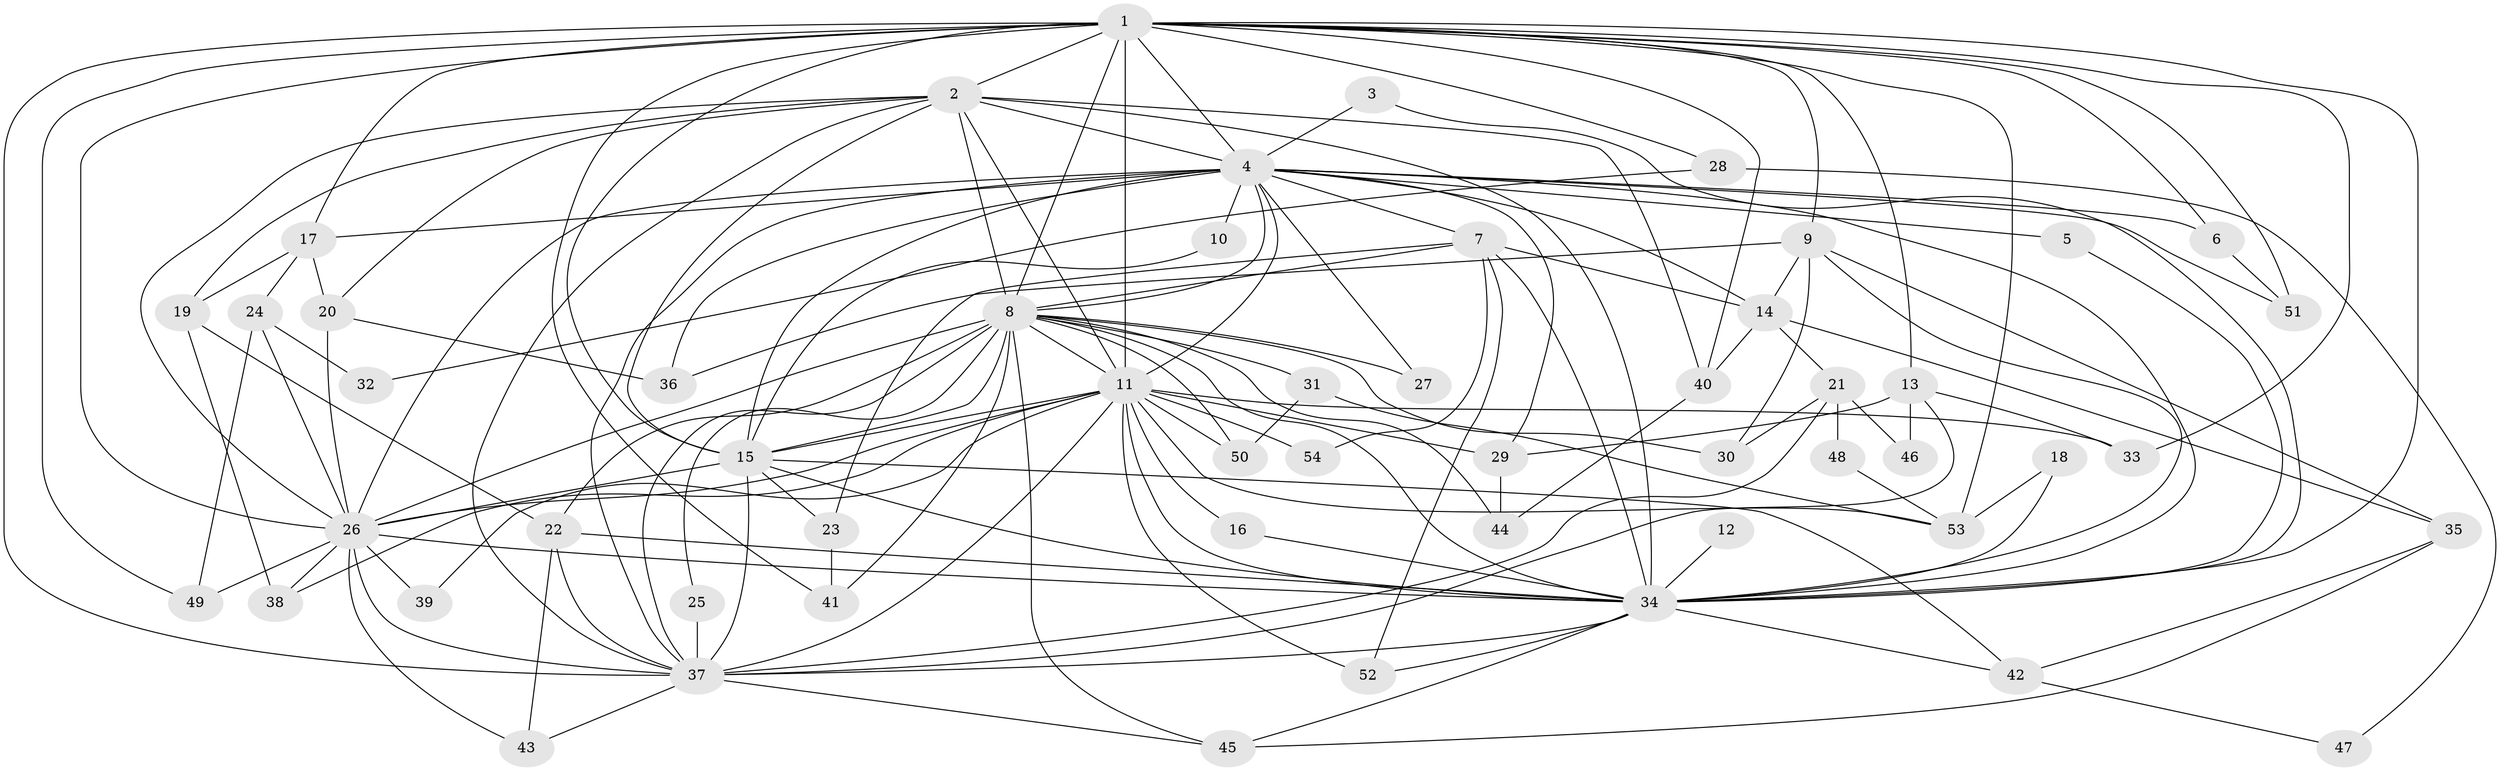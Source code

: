// original degree distribution, {15: 0.011235955056179775, 16: 0.011235955056179775, 13: 0.011235955056179775, 21: 0.02247191011235955, 23: 0.011235955056179775, 19: 0.011235955056179775, 22: 0.011235955056179775, 14: 0.011235955056179775, 18: 0.011235955056179775, 2: 0.4943820224719101, 3: 0.19101123595505617, 6: 0.056179775280898875, 5: 0.033707865168539325, 4: 0.11235955056179775}
// Generated by graph-tools (version 1.1) at 2025/36/03/04/25 23:36:32]
// undirected, 54 vertices, 145 edges
graph export_dot {
  node [color=gray90,style=filled];
  1;
  2;
  3;
  4;
  5;
  6;
  7;
  8;
  9;
  10;
  11;
  12;
  13;
  14;
  15;
  16;
  17;
  18;
  19;
  20;
  21;
  22;
  23;
  24;
  25;
  26;
  27;
  28;
  29;
  30;
  31;
  32;
  33;
  34;
  35;
  36;
  37;
  38;
  39;
  40;
  41;
  42;
  43;
  44;
  45;
  46;
  47;
  48;
  49;
  50;
  51;
  52;
  53;
  54;
  1 -- 2 [weight=2.0];
  1 -- 4 [weight=3.0];
  1 -- 6 [weight=1.0];
  1 -- 8 [weight=2.0];
  1 -- 9 [weight=1.0];
  1 -- 11 [weight=3.0];
  1 -- 13 [weight=1.0];
  1 -- 15 [weight=2.0];
  1 -- 17 [weight=1.0];
  1 -- 26 [weight=2.0];
  1 -- 28 [weight=2.0];
  1 -- 33 [weight=1.0];
  1 -- 34 [weight=2.0];
  1 -- 37 [weight=2.0];
  1 -- 40 [weight=1.0];
  1 -- 41 [weight=1.0];
  1 -- 49 [weight=1.0];
  1 -- 51 [weight=1.0];
  1 -- 53 [weight=2.0];
  2 -- 4 [weight=1.0];
  2 -- 8 [weight=2.0];
  2 -- 11 [weight=1.0];
  2 -- 15 [weight=2.0];
  2 -- 19 [weight=1.0];
  2 -- 20 [weight=1.0];
  2 -- 26 [weight=1.0];
  2 -- 34 [weight=1.0];
  2 -- 37 [weight=1.0];
  2 -- 40 [weight=1.0];
  3 -- 4 [weight=1.0];
  3 -- 34 [weight=1.0];
  4 -- 5 [weight=1.0];
  4 -- 6 [weight=1.0];
  4 -- 7 [weight=1.0];
  4 -- 8 [weight=1.0];
  4 -- 10 [weight=1.0];
  4 -- 11 [weight=1.0];
  4 -- 14 [weight=1.0];
  4 -- 15 [weight=1.0];
  4 -- 17 [weight=2.0];
  4 -- 26 [weight=1.0];
  4 -- 27 [weight=1.0];
  4 -- 29 [weight=1.0];
  4 -- 34 [weight=1.0];
  4 -- 36 [weight=1.0];
  4 -- 37 [weight=1.0];
  4 -- 51 [weight=1.0];
  5 -- 34 [weight=1.0];
  6 -- 51 [weight=1.0];
  7 -- 8 [weight=1.0];
  7 -- 14 [weight=1.0];
  7 -- 23 [weight=1.0];
  7 -- 34 [weight=1.0];
  7 -- 52 [weight=1.0];
  7 -- 54 [weight=1.0];
  8 -- 11 [weight=1.0];
  8 -- 15 [weight=1.0];
  8 -- 22 [weight=1.0];
  8 -- 25 [weight=1.0];
  8 -- 26 [weight=1.0];
  8 -- 27 [weight=1.0];
  8 -- 30 [weight=1.0];
  8 -- 31 [weight=1.0];
  8 -- 34 [weight=1.0];
  8 -- 37 [weight=1.0];
  8 -- 41 [weight=1.0];
  8 -- 44 [weight=1.0];
  8 -- 45 [weight=1.0];
  8 -- 50 [weight=1.0];
  9 -- 14 [weight=1.0];
  9 -- 30 [weight=1.0];
  9 -- 34 [weight=1.0];
  9 -- 35 [weight=1.0];
  9 -- 36 [weight=1.0];
  10 -- 15 [weight=1.0];
  11 -- 15 [weight=1.0];
  11 -- 16 [weight=1.0];
  11 -- 26 [weight=1.0];
  11 -- 29 [weight=1.0];
  11 -- 33 [weight=1.0];
  11 -- 34 [weight=1.0];
  11 -- 37 [weight=1.0];
  11 -- 38 [weight=1.0];
  11 -- 39 [weight=1.0];
  11 -- 50 [weight=1.0];
  11 -- 52 [weight=1.0];
  11 -- 53 [weight=1.0];
  11 -- 54 [weight=1.0];
  12 -- 34 [weight=1.0];
  13 -- 29 [weight=1.0];
  13 -- 33 [weight=1.0];
  13 -- 37 [weight=1.0];
  13 -- 46 [weight=1.0];
  14 -- 21 [weight=1.0];
  14 -- 35 [weight=1.0];
  14 -- 40 [weight=1.0];
  15 -- 23 [weight=1.0];
  15 -- 26 [weight=2.0];
  15 -- 34 [weight=1.0];
  15 -- 37 [weight=2.0];
  15 -- 42 [weight=1.0];
  16 -- 34 [weight=1.0];
  17 -- 19 [weight=1.0];
  17 -- 20 [weight=1.0];
  17 -- 24 [weight=1.0];
  18 -- 34 [weight=1.0];
  18 -- 53 [weight=1.0];
  19 -- 22 [weight=1.0];
  19 -- 38 [weight=1.0];
  20 -- 26 [weight=1.0];
  20 -- 36 [weight=1.0];
  21 -- 30 [weight=1.0];
  21 -- 37 [weight=1.0];
  21 -- 46 [weight=1.0];
  21 -- 48 [weight=1.0];
  22 -- 34 [weight=1.0];
  22 -- 37 [weight=1.0];
  22 -- 43 [weight=1.0];
  23 -- 41 [weight=1.0];
  24 -- 26 [weight=1.0];
  24 -- 32 [weight=1.0];
  24 -- 49 [weight=1.0];
  25 -- 37 [weight=2.0];
  26 -- 34 [weight=1.0];
  26 -- 37 [weight=1.0];
  26 -- 38 [weight=1.0];
  26 -- 39 [weight=1.0];
  26 -- 43 [weight=1.0];
  26 -- 49 [weight=1.0];
  28 -- 32 [weight=1.0];
  28 -- 47 [weight=1.0];
  29 -- 44 [weight=1.0];
  31 -- 50 [weight=1.0];
  31 -- 53 [weight=1.0];
  34 -- 37 [weight=2.0];
  34 -- 42 [weight=1.0];
  34 -- 45 [weight=1.0];
  34 -- 52 [weight=1.0];
  35 -- 42 [weight=1.0];
  35 -- 45 [weight=1.0];
  37 -- 43 [weight=1.0];
  37 -- 45 [weight=1.0];
  40 -- 44 [weight=1.0];
  42 -- 47 [weight=1.0];
  48 -- 53 [weight=1.0];
}
